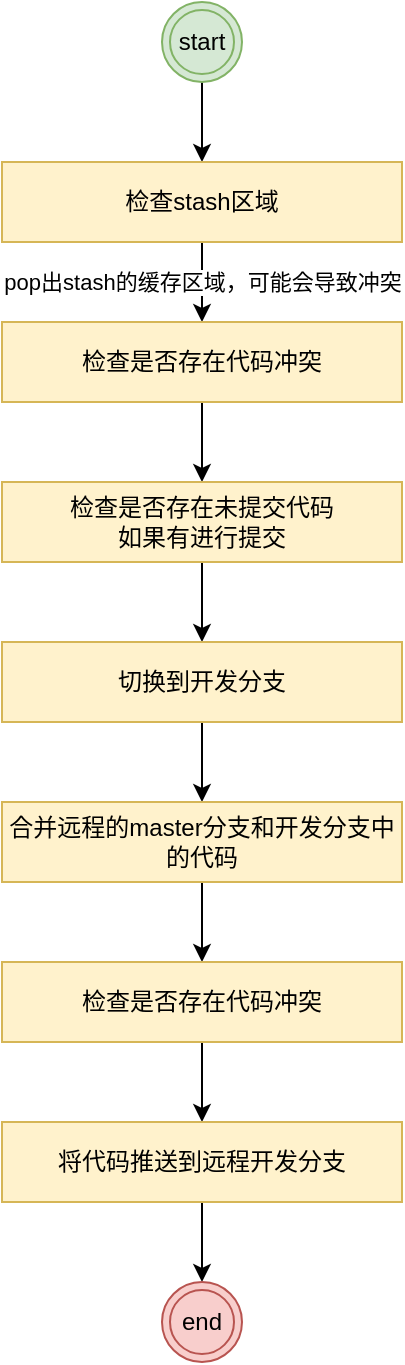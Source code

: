 <mxfile version="13.6.2" type="device"><diagram id="AXBMlGnJPZe4soKU1qij" name="Page-1"><mxGraphModel dx="1736" dy="728" grid="1" gridSize="10" guides="1" tooltips="1" connect="1" arrows="1" fold="1" page="1" pageScale="1" pageWidth="827" pageHeight="1169" math="0" shadow="0"><root><mxCell id="0"/><mxCell id="1" parent="0"/><mxCell id="HwZeOfK4tED7VteZY2OS-10" value="" style="edgeStyle=orthogonalEdgeStyle;rounded=0;orthogonalLoop=1;jettySize=auto;html=1;" edge="1" parent="1" source="HwZeOfK4tED7VteZY2OS-1" target="HwZeOfK4tED7VteZY2OS-2"><mxGeometry relative="1" as="geometry"/></mxCell><mxCell id="HwZeOfK4tED7VteZY2OS-1" value="start" style="ellipse;shape=doubleEllipse;whiteSpace=wrap;html=1;aspect=fixed;fillColor=#d5e8d4;strokeColor=#82b366;" vertex="1" parent="1"><mxGeometry x="280" y="40" width="40" height="40" as="geometry"/></mxCell><mxCell id="HwZeOfK4tED7VteZY2OS-11" value="pop出stash的缓存区域，可能会导致冲突" style="edgeStyle=orthogonalEdgeStyle;rounded=0;orthogonalLoop=1;jettySize=auto;html=1;" edge="1" parent="1" source="HwZeOfK4tED7VteZY2OS-2" target="HwZeOfK4tED7VteZY2OS-3"><mxGeometry relative="1" as="geometry"/></mxCell><mxCell id="HwZeOfK4tED7VteZY2OS-2" value="检查stash区域" style="rounded=0;whiteSpace=wrap;html=1;fillColor=#fff2cc;strokeColor=#d6b656;" vertex="1" parent="1"><mxGeometry x="200" y="120" width="200" height="40" as="geometry"/></mxCell><mxCell id="HwZeOfK4tED7VteZY2OS-12" value="" style="edgeStyle=orthogonalEdgeStyle;rounded=0;orthogonalLoop=1;jettySize=auto;html=1;" edge="1" parent="1" source="HwZeOfK4tED7VteZY2OS-3" target="HwZeOfK4tED7VteZY2OS-4"><mxGeometry relative="1" as="geometry"/></mxCell><mxCell id="HwZeOfK4tED7VteZY2OS-3" value="检查是否存在代码冲突" style="rounded=0;whiteSpace=wrap;html=1;fillColor=#fff2cc;strokeColor=#d6b656;" vertex="1" parent="1"><mxGeometry x="200" y="200" width="200" height="40" as="geometry"/></mxCell><mxCell id="HwZeOfK4tED7VteZY2OS-13" value="" style="edgeStyle=orthogonalEdgeStyle;rounded=0;orthogonalLoop=1;jettySize=auto;html=1;" edge="1" parent="1" source="HwZeOfK4tED7VteZY2OS-4" target="HwZeOfK4tED7VteZY2OS-5"><mxGeometry relative="1" as="geometry"/></mxCell><mxCell id="HwZeOfK4tED7VteZY2OS-4" value="检查是否存在未提交代码&lt;br&gt;如果有进行提交" style="rounded=0;whiteSpace=wrap;html=1;fillColor=#fff2cc;strokeColor=#d6b656;" vertex="1" parent="1"><mxGeometry x="200" y="280" width="200" height="40" as="geometry"/></mxCell><mxCell id="HwZeOfK4tED7VteZY2OS-14" value="" style="edgeStyle=orthogonalEdgeStyle;rounded=0;orthogonalLoop=1;jettySize=auto;html=1;" edge="1" parent="1" source="HwZeOfK4tED7VteZY2OS-5" target="HwZeOfK4tED7VteZY2OS-6"><mxGeometry relative="1" as="geometry"/></mxCell><mxCell id="HwZeOfK4tED7VteZY2OS-5" value="切换到开发分支" style="rounded=0;whiteSpace=wrap;html=1;fillColor=#fff2cc;strokeColor=#d6b656;" vertex="1" parent="1"><mxGeometry x="200" y="360" width="200" height="40" as="geometry"/></mxCell><mxCell id="HwZeOfK4tED7VteZY2OS-15" value="" style="edgeStyle=orthogonalEdgeStyle;rounded=0;orthogonalLoop=1;jettySize=auto;html=1;" edge="1" parent="1" source="HwZeOfK4tED7VteZY2OS-6" target="HwZeOfK4tED7VteZY2OS-7"><mxGeometry relative="1" as="geometry"/></mxCell><mxCell id="HwZeOfK4tED7VteZY2OS-6" value="合并远程的master分支和开发分支中的代码" style="rounded=0;whiteSpace=wrap;html=1;fillColor=#fff2cc;strokeColor=#d6b656;" vertex="1" parent="1"><mxGeometry x="200" y="440" width="200" height="40" as="geometry"/></mxCell><mxCell id="HwZeOfK4tED7VteZY2OS-16" value="" style="edgeStyle=orthogonalEdgeStyle;rounded=0;orthogonalLoop=1;jettySize=auto;html=1;" edge="1" parent="1" source="HwZeOfK4tED7VteZY2OS-7" target="HwZeOfK4tED7VteZY2OS-8"><mxGeometry relative="1" as="geometry"/></mxCell><mxCell id="HwZeOfK4tED7VteZY2OS-7" value="检查是否存在代码冲突" style="rounded=0;whiteSpace=wrap;html=1;fillColor=#fff2cc;strokeColor=#d6b656;" vertex="1" parent="1"><mxGeometry x="200" y="520" width="200" height="40" as="geometry"/></mxCell><mxCell id="HwZeOfK4tED7VteZY2OS-17" value="" style="edgeStyle=orthogonalEdgeStyle;rounded=0;orthogonalLoop=1;jettySize=auto;html=1;" edge="1" parent="1" source="HwZeOfK4tED7VteZY2OS-8" target="HwZeOfK4tED7VteZY2OS-9"><mxGeometry relative="1" as="geometry"/></mxCell><mxCell id="HwZeOfK4tED7VteZY2OS-8" value="将代码推送到远程开发分支" style="rounded=0;whiteSpace=wrap;html=1;fillColor=#fff2cc;strokeColor=#d6b656;" vertex="1" parent="1"><mxGeometry x="200" y="600" width="200" height="40" as="geometry"/></mxCell><mxCell id="HwZeOfK4tED7VteZY2OS-9" value="end" style="ellipse;shape=doubleEllipse;whiteSpace=wrap;html=1;aspect=fixed;fillColor=#f8cecc;strokeColor=#b85450;" vertex="1" parent="1"><mxGeometry x="280" y="680" width="40" height="40" as="geometry"/></mxCell></root></mxGraphModel></diagram></mxfile>